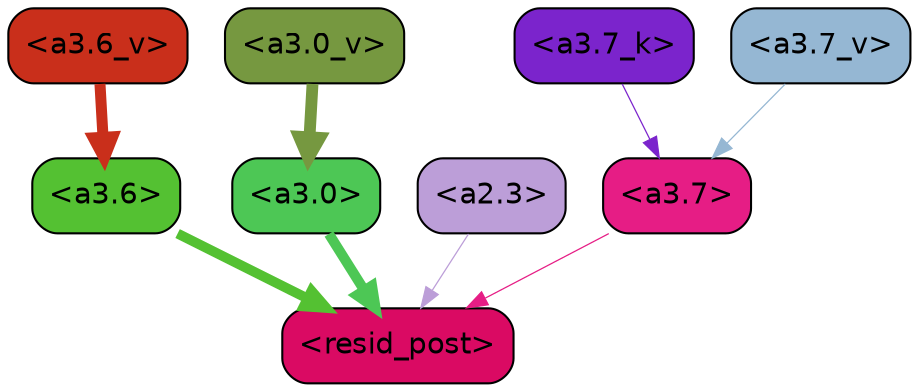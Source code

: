 strict digraph "" {
	graph [bgcolor=transparent,
		layout=dot,
		overlap=false,
		splines=true
	];
	"<a3.7>"	[color=black,
		fillcolor="#e61d85",
		fontname=Helvetica,
		shape=box,
		style="filled, rounded"];
	"<resid_post>"	[color=black,
		fillcolor="#da0a63",
		fontname=Helvetica,
		shape=box,
		style="filled, rounded"];
	"<a3.7>" -> "<resid_post>"	[color="#e61d85",
		penwidth=0.6];
	"<a3.6>"	[color=black,
		fillcolor="#54c132",
		fontname=Helvetica,
		shape=box,
		style="filled, rounded"];
	"<a3.6>" -> "<resid_post>"	[color="#54c132",
		penwidth=4.7534414529800415];
	"<a3.0>"	[color=black,
		fillcolor="#4dc755",
		fontname=Helvetica,
		shape=box,
		style="filled, rounded"];
	"<a3.0>" -> "<resid_post>"	[color="#4dc755",
		penwidth=4.898576855659485];
	"<a2.3>"	[color=black,
		fillcolor="#bc9ed8",
		fontname=Helvetica,
		shape=box,
		style="filled, rounded"];
	"<a2.3>" -> "<resid_post>"	[color="#bc9ed8",
		penwidth=0.6];
	"<a3.7_k>"	[color=black,
		fillcolor="#7b24cc",
		fontname=Helvetica,
		shape=box,
		style="filled, rounded"];
	"<a3.7_k>" -> "<a3.7>"	[color="#7b24cc",
		penwidth=0.6];
	"<a3.7_v>"	[color=black,
		fillcolor="#95b7d3",
		fontname=Helvetica,
		shape=box,
		style="filled, rounded"];
	"<a3.7_v>" -> "<a3.7>"	[color="#95b7d3",
		penwidth=0.6];
	"<a3.6_v>"	[color=black,
		fillcolor="#c92f1b",
		fontname=Helvetica,
		shape=box,
		style="filled, rounded"];
	"<a3.6_v>" -> "<a3.6>"	[color="#c92f1b",
		penwidth=5.297133803367615];
	"<a3.0_v>"	[color=black,
		fillcolor="#769840",
		fontname=Helvetica,
		shape=box,
		style="filled, rounded"];
	"<a3.0_v>" -> "<a3.0>"	[color="#769840",
		penwidth=5.680712580680847];
}
